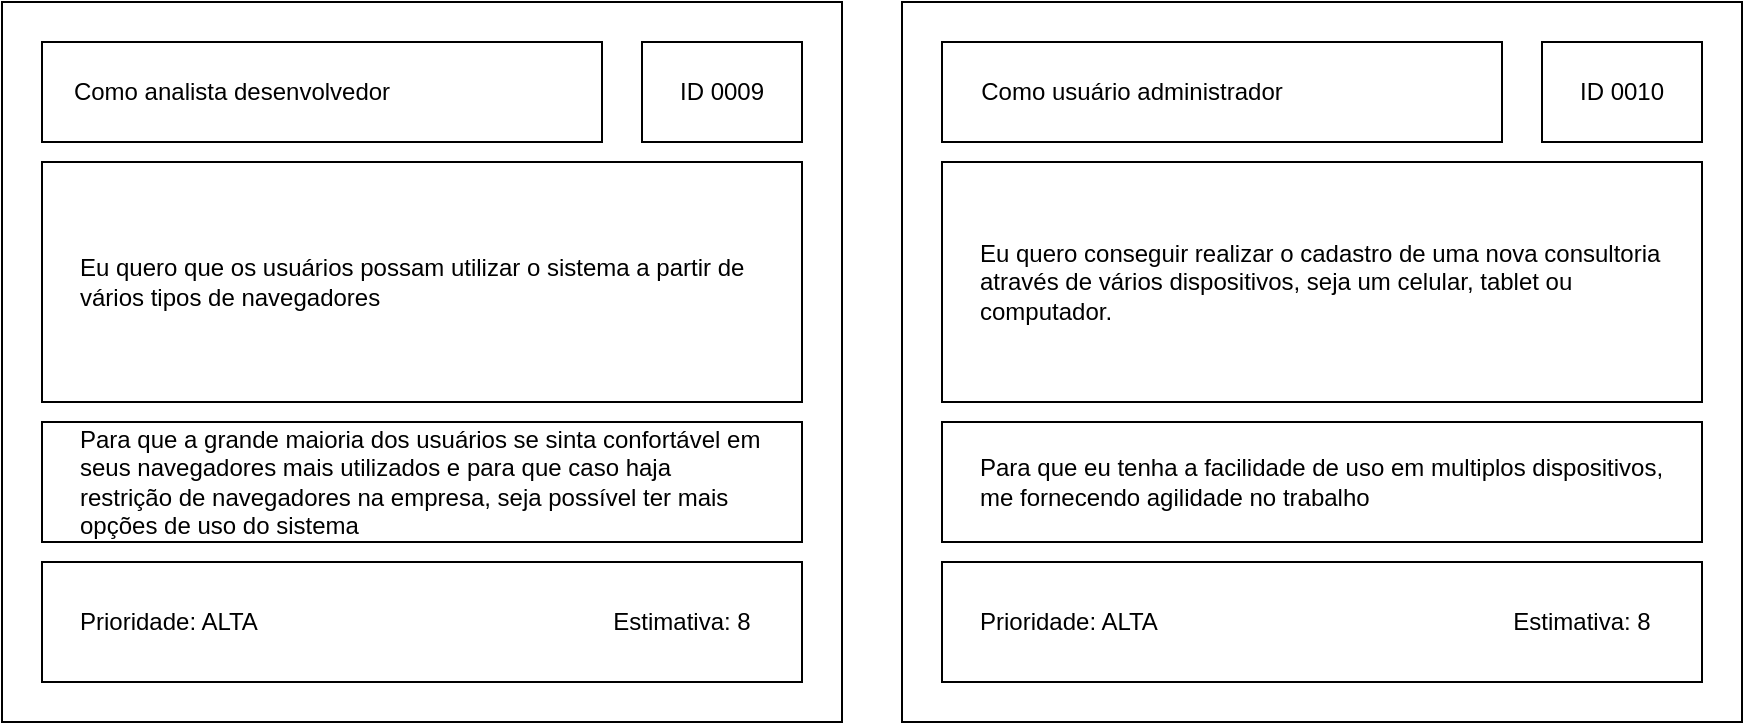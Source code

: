 <mxfile version="14.4.3" type="device"><diagram id="Y2dY6pVj6eskUl1Qb5Ph" name="Página-1"><mxGraphModel dx="1422" dy="822" grid="1" gridSize="10" guides="1" tooltips="1" connect="1" arrows="1" fold="1" page="1" pageScale="1" pageWidth="827" pageHeight="1169" math="0" shadow="0"><root><mxCell id="0"/><mxCell id="1" parent="0"/><mxCell id="jgaJscuF3KKtH_87hPVX-1" value="" style="rounded=0;whiteSpace=wrap;html=1;" parent="1" vertex="1"><mxGeometry x="200" y="160" width="420" height="360" as="geometry"/></mxCell><mxCell id="jgaJscuF3KKtH_87hPVX-3" value="" style="rounded=0;whiteSpace=wrap;html=1;" parent="1" vertex="1"><mxGeometry x="220" y="180" width="280" height="50" as="geometry"/></mxCell><mxCell id="jgaJscuF3KKtH_87hPVX-4" value="" style="rounded=0;whiteSpace=wrap;html=1;" parent="1" vertex="1"><mxGeometry x="520" y="180" width="80" height="50" as="geometry"/></mxCell><mxCell id="jgaJscuF3KKtH_87hPVX-5" value="Como analista desenvolvedor" style="text;html=1;strokeColor=none;fillColor=none;align=center;verticalAlign=middle;whiteSpace=wrap;rounded=0;" parent="1" vertex="1"><mxGeometry x="230" y="195" width="170" height="20" as="geometry"/></mxCell><mxCell id="jgaJscuF3KKtH_87hPVX-6" value="ID 0009" style="text;html=1;strokeColor=none;fillColor=none;align=center;verticalAlign=middle;whiteSpace=wrap;rounded=0;" parent="1" vertex="1"><mxGeometry x="530" y="195" width="60" height="20" as="geometry"/></mxCell><mxCell id="jgaJscuF3KKtH_87hPVX-7" value="Eu quero que os usuários possam utilizar o sistema a partir de vários tipos de navegadores" style="rounded=0;whiteSpace=wrap;html=1;align=left;spacingLeft=17;spacingRight=17;" parent="1" vertex="1"><mxGeometry x="220" y="240" width="380" height="120" as="geometry"/></mxCell><mxCell id="jgaJscuF3KKtH_87hPVX-9" value="Para que a grande maioria dos usuários se sinta confortável em seus navegadores mais utilizados e para que caso haja restrição de navegadores na empresa, seja possível ter mais opções de uso do sistema" style="rounded=0;whiteSpace=wrap;html=1;align=left;spacingLeft=17;spacingRight=17;" parent="1" vertex="1"><mxGeometry x="220" y="370" width="380" height="60" as="geometry"/></mxCell><mxCell id="jgaJscuF3KKtH_87hPVX-10" value="Prioridade: ALTA" style="rounded=0;whiteSpace=wrap;html=1;align=left;spacingLeft=17;spacingRight=17;" parent="1" vertex="1"><mxGeometry x="220" y="440" width="380" height="60" as="geometry"/></mxCell><mxCell id="jgaJscuF3KKtH_87hPVX-11" value="Estimativa: 8" style="text;html=1;strokeColor=none;fillColor=none;align=center;verticalAlign=middle;whiteSpace=wrap;rounded=0;" parent="1" vertex="1"><mxGeometry x="500" y="460" width="80" height="20" as="geometry"/></mxCell><mxCell id="jgaJscuF3KKtH_87hPVX-12" value="" style="rounded=0;whiteSpace=wrap;html=1;" parent="1" vertex="1"><mxGeometry x="650" y="160" width="420" height="360" as="geometry"/></mxCell><mxCell id="jgaJscuF3KKtH_87hPVX-13" value="" style="rounded=0;whiteSpace=wrap;html=1;" parent="1" vertex="1"><mxGeometry x="670" y="180" width="280" height="50" as="geometry"/></mxCell><mxCell id="jgaJscuF3KKtH_87hPVX-14" value="" style="rounded=0;whiteSpace=wrap;html=1;" parent="1" vertex="1"><mxGeometry x="970" y="180" width="80" height="50" as="geometry"/></mxCell><mxCell id="jgaJscuF3KKtH_87hPVX-15" value="Como usuário administrador" style="text;html=1;strokeColor=none;fillColor=none;align=center;verticalAlign=middle;whiteSpace=wrap;rounded=0;" parent="1" vertex="1"><mxGeometry x="680" y="195" width="170" height="20" as="geometry"/></mxCell><mxCell id="jgaJscuF3KKtH_87hPVX-16" value="ID 0010" style="text;html=1;strokeColor=none;fillColor=none;align=center;verticalAlign=middle;whiteSpace=wrap;rounded=0;" parent="1" vertex="1"><mxGeometry x="980" y="195" width="60" height="20" as="geometry"/></mxCell><mxCell id="jgaJscuF3KKtH_87hPVX-17" value="Eu quero conseguir realizar o cadastro de uma nova consultoria através de vários dispositivos, seja um celular, tablet ou computador." style="rounded=0;whiteSpace=wrap;html=1;align=left;spacingLeft=17;spacingRight=17;" parent="1" vertex="1"><mxGeometry x="670" y="240" width="380" height="120" as="geometry"/></mxCell><mxCell id="jgaJscuF3KKtH_87hPVX-18" value="Para que eu tenha a facilidade de uso em multiplos dispositivos, me fornecendo agilidade no trabalho" style="rounded=0;whiteSpace=wrap;html=1;align=left;spacingLeft=17;spacingRight=17;" parent="1" vertex="1"><mxGeometry x="670" y="370" width="380" height="60" as="geometry"/></mxCell><mxCell id="jgaJscuF3KKtH_87hPVX-19" value="Prioridade: ALTA" style="rounded=0;whiteSpace=wrap;html=1;align=left;spacingLeft=17;spacingRight=17;" parent="1" vertex="1"><mxGeometry x="670" y="440" width="380" height="60" as="geometry"/></mxCell><mxCell id="jgaJscuF3KKtH_87hPVX-20" value="Estimativa: 8" style="text;html=1;strokeColor=none;fillColor=none;align=center;verticalAlign=middle;whiteSpace=wrap;rounded=0;" parent="1" vertex="1"><mxGeometry x="950" y="460" width="80" height="20" as="geometry"/></mxCell></root></mxGraphModel></diagram></mxfile>